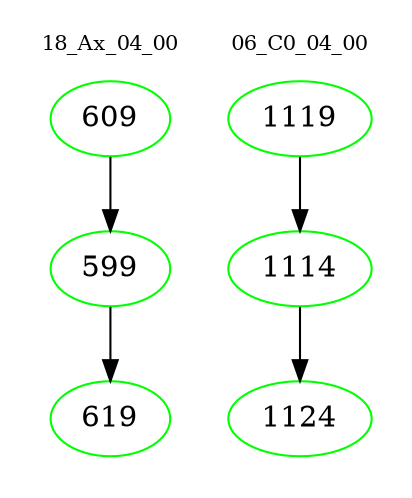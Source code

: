 digraph{
subgraph cluster_0 {
color = white
label = "18_Ax_04_00";
fontsize=10;
T0_609 [label="609", color="green"]
T0_609 -> T0_599 [color="black"]
T0_599 [label="599", color="green"]
T0_599 -> T0_619 [color="black"]
T0_619 [label="619", color="green"]
}
subgraph cluster_1 {
color = white
label = "06_C0_04_00";
fontsize=10;
T1_1119 [label="1119", color="green"]
T1_1119 -> T1_1114 [color="black"]
T1_1114 [label="1114", color="green"]
T1_1114 -> T1_1124 [color="black"]
T1_1124 [label="1124", color="green"]
}
}
